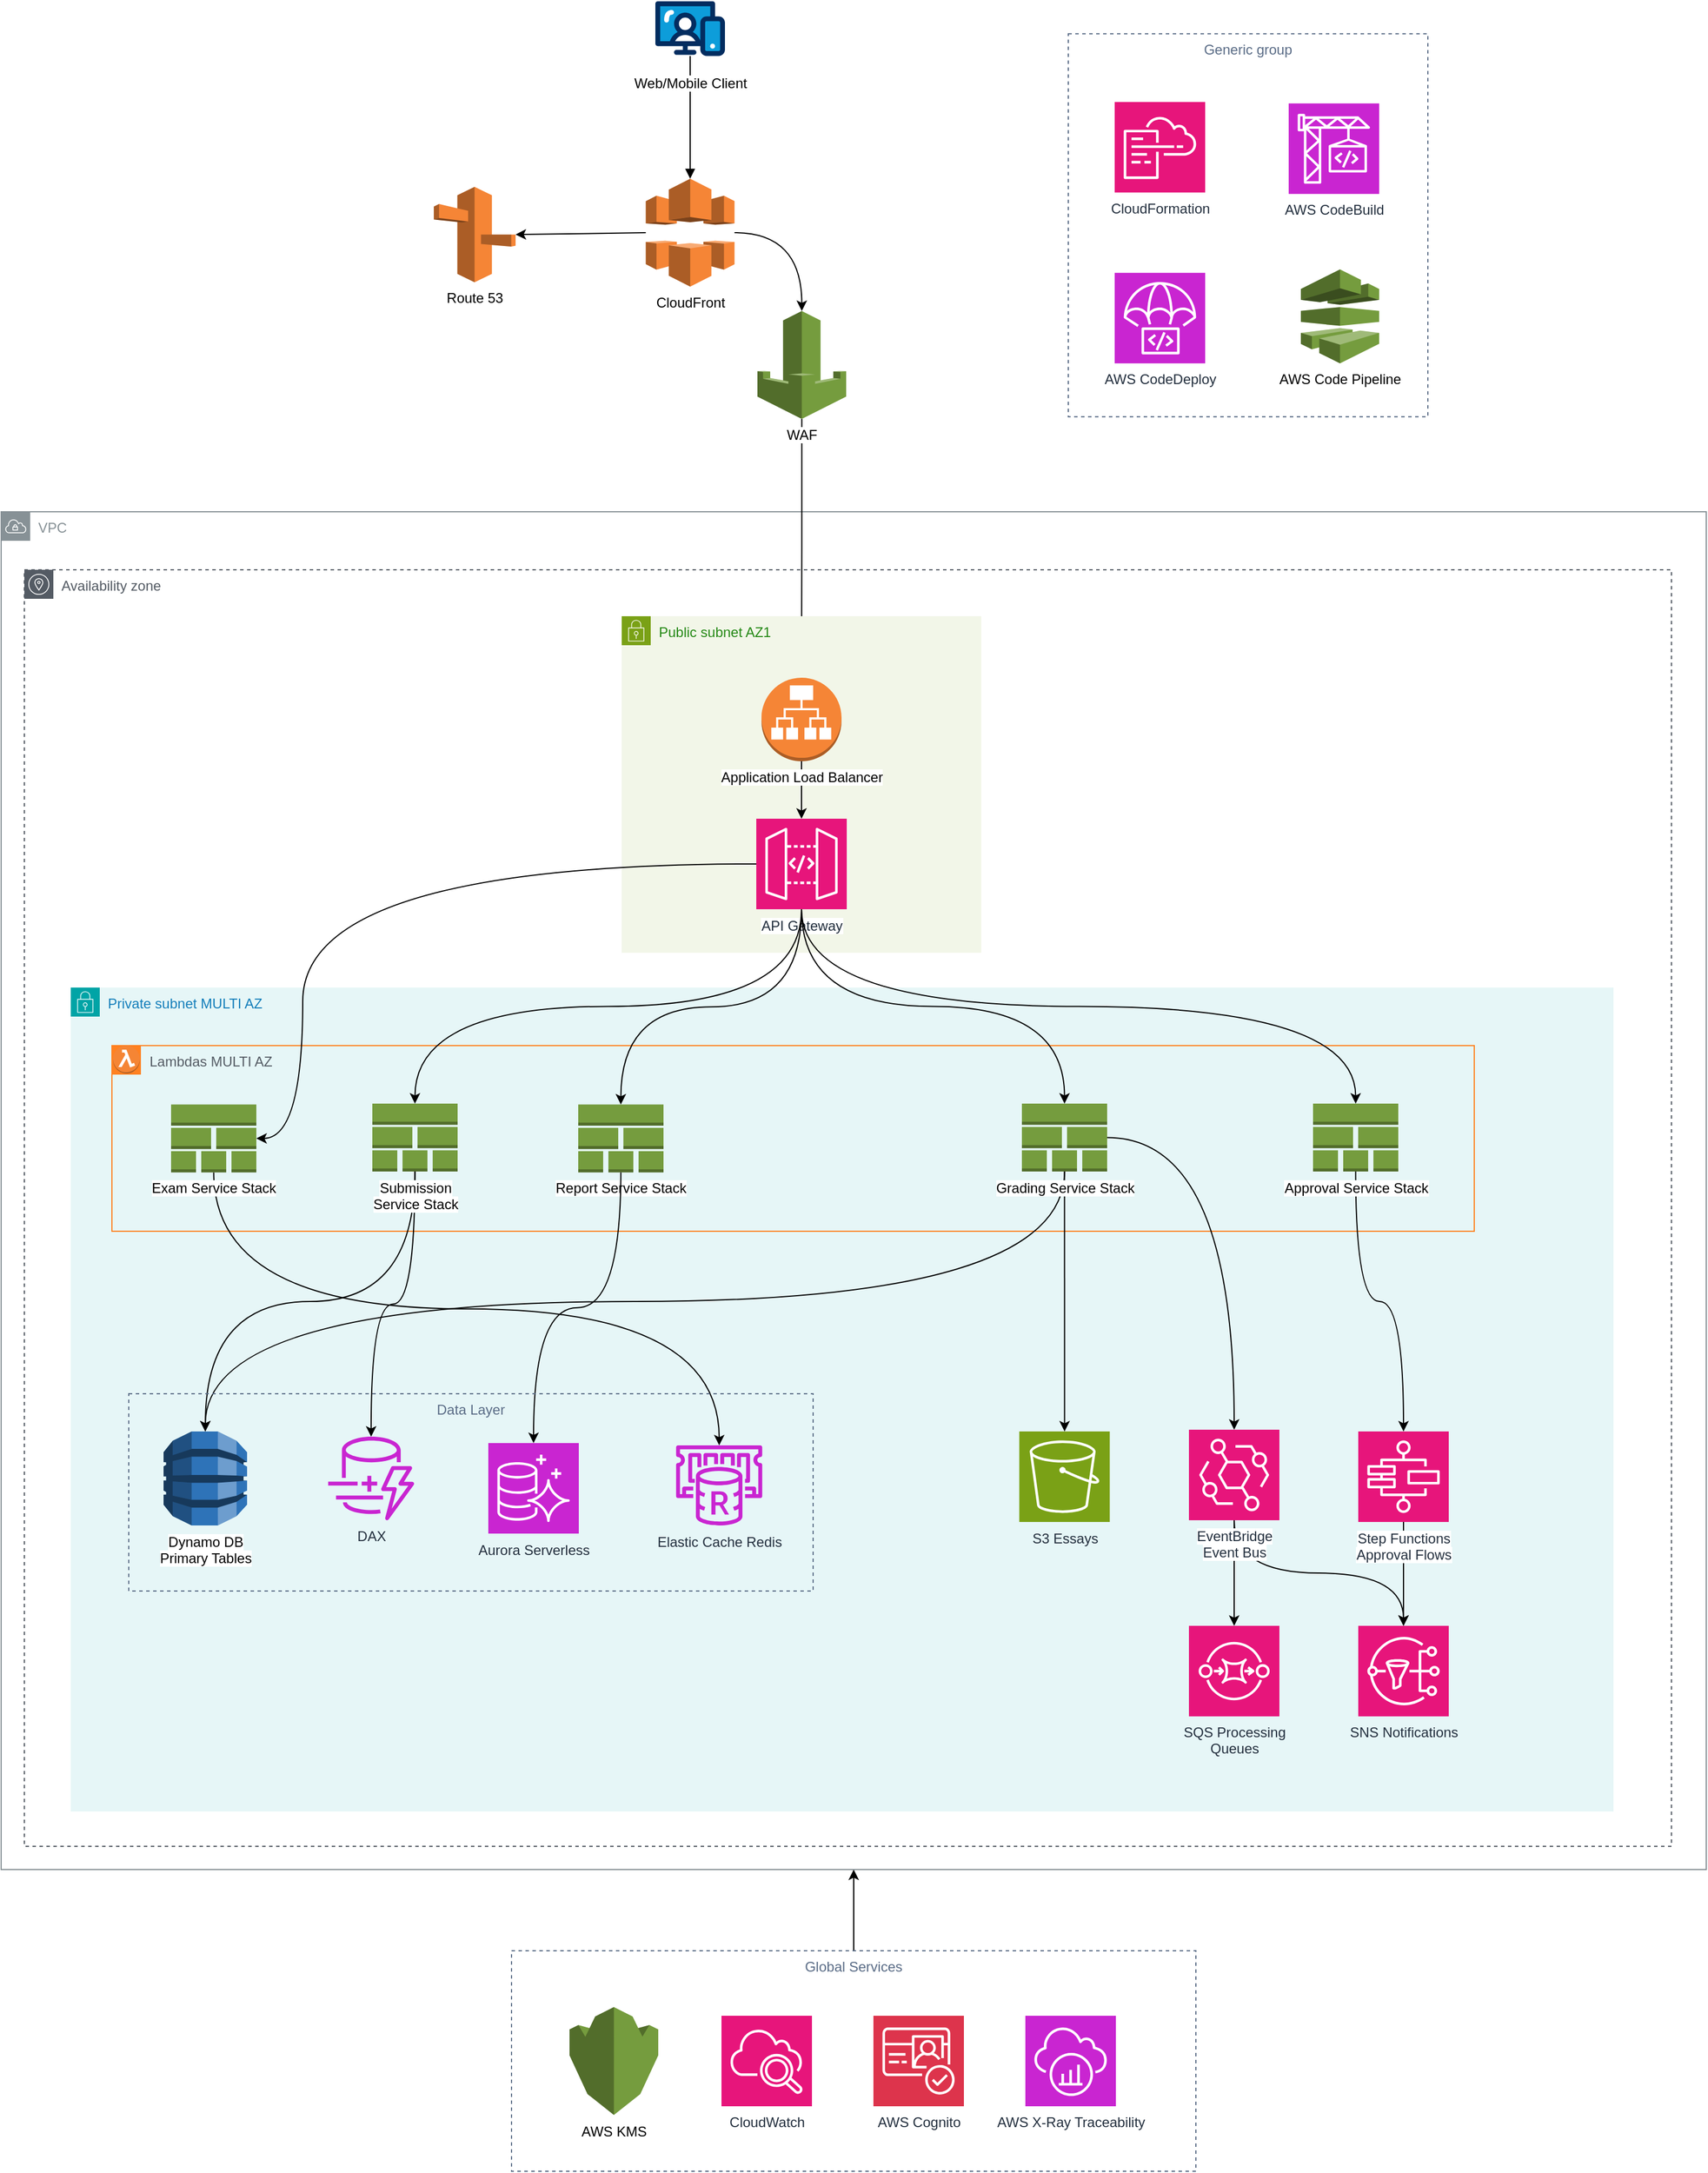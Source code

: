 <mxfile version="27.0.6">
  <diagram name="Page-1" id="3IrKZGFV85FHLWDHeeNG">
    <mxGraphModel dx="672" dy="4208" grid="1" gridSize="10" guides="1" tooltips="1" connect="1" arrows="1" fold="1" page="1" pageScale="1" pageWidth="850" pageHeight="1100" math="0" shadow="0">
      <root>
        <mxCell id="0" />
        <mxCell id="1" parent="0" />
        <mxCell id="6ShvCVrxhN3yHhBj6IKV-295" style="edgeStyle=orthogonalEdgeStyle;rounded=0;orthogonalLoop=1;jettySize=auto;html=1;" parent="1" source="6ShvCVrxhN3yHhBj6IKV-291" target="PFQK3OeCvjsCJ8raLKdh-142" edge="1">
          <mxGeometry relative="1" as="geometry" />
        </mxCell>
        <mxCell id="6ShvCVrxhN3yHhBj6IKV-291" value="Global Services" style="fillColor=none;strokeColor=#5A6C86;dashed=1;verticalAlign=top;fontStyle=0;fontColor=#5A6C86;whiteSpace=wrap;html=1;" parent="1" vertex="1">
          <mxGeometry x="3960" y="730" width="590" height="190" as="geometry" />
        </mxCell>
        <mxCell id="PFQK3OeCvjsCJ8raLKdh-142" value="VPC" style="sketch=0;outlineConnect=0;gradientColor=none;html=1;whiteSpace=wrap;fontSize=12;fontStyle=0;shape=mxgraph.aws4.group;grIcon=mxgraph.aws4.group_vpc;strokeColor=#879196;fillColor=none;verticalAlign=top;align=left;spacingLeft=30;fontColor=#879196;dashed=0;" parent="1" vertex="1">
          <mxGeometry x="3520" y="-510" width="1470" height="1170" as="geometry" />
        </mxCell>
        <mxCell id="PFQK3OeCvjsCJ8raLKdh-133" value="" style="curved=1;startArrow=none;endArrow=block;entryX=0.5;entryY=0;rounded=0;" parent="1" source="PFQK3OeCvjsCJ8raLKdh-134" edge="1">
          <mxGeometry relative="1" as="geometry">
            <Array as="points" />
            <mxPoint x="4114" y="-1053" as="sourcePoint" />
            <mxPoint x="4114" y="-797" as="targetPoint" />
          </mxGeometry>
        </mxCell>
        <mxCell id="PFQK3OeCvjsCJ8raLKdh-134" value="&lt;span style=&quot;background-color: light-dark(#ffffff, var(--ge-dark-color, #121212));&quot;&gt;Web/Mobile Client&lt;/span&gt;" style="verticalLabelPosition=bottom;aspect=fixed;html=1;shape=mxgraph.salesforce.web;" parent="1" vertex="1">
          <mxGeometry x="4084" y="-950" width="60" height="47.4" as="geometry" />
        </mxCell>
        <mxCell id="PFQK3OeCvjsCJ8raLKdh-135" value="CloudFront" style="outlineConnect=0;dashed=0;verticalLabelPosition=bottom;verticalAlign=top;align=center;html=1;shape=mxgraph.aws3.cloudfront;fillColor=#F58536;gradientColor=none;" parent="1" vertex="1">
          <mxGeometry x="4075.75" y="-797" width="76.5" height="93" as="geometry" />
        </mxCell>
        <mxCell id="PFQK3OeCvjsCJ8raLKdh-136" value="Route 53" style="outlineConnect=0;dashed=0;verticalLabelPosition=bottom;verticalAlign=top;align=center;html=1;shape=mxgraph.aws3.route_53;fillColor=#F58536;gradientColor=none;" parent="1" vertex="1">
          <mxGeometry x="3893" y="-790" width="70.5" height="82.25" as="geometry" />
        </mxCell>
        <mxCell id="PFQK3OeCvjsCJ8raLKdh-137" style="rounded=0;orthogonalLoop=1;jettySize=auto;html=1;exitX=0;exitY=0.5;exitDx=0;exitDy=0;exitPerimeter=0;entryX=1;entryY=0.5;entryDx=0;entryDy=0;entryPerimeter=0;" parent="1" source="PFQK3OeCvjsCJ8raLKdh-135" target="PFQK3OeCvjsCJ8raLKdh-136" edge="1">
          <mxGeometry relative="1" as="geometry" />
        </mxCell>
        <mxCell id="o5coTk0i1I7zDZ-_VE9M-220" style="edgeStyle=orthogonalEdgeStyle;rounded=0;orthogonalLoop=1;jettySize=auto;html=1;" edge="1" parent="1" source="PFQK3OeCvjsCJ8raLKdh-138" target="PFQK3OeCvjsCJ8raLKdh-151">
          <mxGeometry relative="1" as="geometry" />
        </mxCell>
        <mxCell id="PFQK3OeCvjsCJ8raLKdh-138" value="&lt;span style=&quot;background-color: light-dark(#ffffff, var(--ge-dark-color, #121212));&quot;&gt;WAF&lt;/span&gt;" style="outlineConnect=0;dashed=0;verticalLabelPosition=bottom;verticalAlign=top;align=center;html=1;shape=mxgraph.aws3.waf;fillColor=#759C3E;gradientColor=none;" parent="1" vertex="1">
          <mxGeometry x="4172" y="-683" width="76.5" height="93" as="geometry" />
        </mxCell>
        <mxCell id="PFQK3OeCvjsCJ8raLKdh-143" value="Availability zone" style="sketch=0;outlineConnect=0;gradientColor=none;html=1;whiteSpace=wrap;fontSize=12;fontStyle=0;shape=mxgraph.aws4.group;grIcon=mxgraph.aws4.group_availability_zone;strokeColor=#545B64;fillColor=none;verticalAlign=top;align=left;spacingLeft=30;fontColor=#545B64;dashed=1;" parent="1" vertex="1">
          <mxGeometry x="3540" y="-460" width="1420" height="1100" as="geometry" />
        </mxCell>
        <mxCell id="PFQK3OeCvjsCJ8raLKdh-139" style="edgeStyle=orthogonalEdgeStyle;rounded=0;orthogonalLoop=1;jettySize=auto;html=1;entryX=0.5;entryY=0;entryDx=0;entryDy=0;entryPerimeter=0;curved=1;" parent="1" source="PFQK3OeCvjsCJ8raLKdh-135" target="PFQK3OeCvjsCJ8raLKdh-138" edge="1">
          <mxGeometry relative="1" as="geometry" />
        </mxCell>
        <mxCell id="PFQK3OeCvjsCJ8raLKdh-144" value="Public subnet AZ1" style="points=[[0,0],[0.25,0],[0.5,0],[0.75,0],[1,0],[1,0.25],[1,0.5],[1,0.75],[1,1],[0.75,1],[0.5,1],[0.25,1],[0,1],[0,0.75],[0,0.5],[0,0.25]];outlineConnect=0;gradientColor=none;html=1;whiteSpace=wrap;fontSize=12;fontStyle=0;container=1;pointerEvents=0;collapsible=0;recursiveResize=0;shape=mxgraph.aws4.group;grIcon=mxgraph.aws4.group_security_group;grStroke=0;strokeColor=#7AA116;fillColor=#F2F6E8;verticalAlign=top;align=left;spacingLeft=30;fontColor=#248814;dashed=0;" parent="1" vertex="1">
          <mxGeometry x="4055" y="-420" width="310" height="290" as="geometry" />
        </mxCell>
        <mxCell id="o5coTk0i1I7zDZ-_VE9M-202" value="" style="edgeStyle=orthogonalEdgeStyle;rounded=0;orthogonalLoop=1;jettySize=auto;html=1;" edge="1" parent="PFQK3OeCvjsCJ8raLKdh-144" source="PFQK3OeCvjsCJ8raLKdh-151" target="6ShvCVrxhN3yHhBj6IKV-9">
          <mxGeometry relative="1" as="geometry" />
        </mxCell>
        <mxCell id="PFQK3OeCvjsCJ8raLKdh-151" value="&lt;span style=&quot;background-color: light-dark(#ffffff, var(--ge-dark-color, #121212));&quot;&gt;Application Load Balancer&lt;/span&gt;" style="outlineConnect=0;dashed=0;verticalLabelPosition=bottom;verticalAlign=top;align=center;html=1;shape=mxgraph.aws3.application_load_balancer;fillColor=#F58536;gradientColor=none;" parent="PFQK3OeCvjsCJ8raLKdh-144" vertex="1">
          <mxGeometry x="120.5" y="53" width="69" height="72" as="geometry" />
        </mxCell>
        <mxCell id="6ShvCVrxhN3yHhBj6IKV-9" value="&lt;span style=&quot;background-color: rgb(255, 255, 255);&quot;&gt;API Gateway&lt;/span&gt;" style="sketch=0;points=[[0,0,0],[0.25,0,0],[0.5,0,0],[0.75,0,0],[1,0,0],[0,1,0],[0.25,1,0],[0.5,1,0],[0.75,1,0],[1,1,0],[0,0.25,0],[0,0.5,0],[0,0.75,0],[1,0.25,0],[1,0.5,0],[1,0.75,0]];outlineConnect=0;fontColor=#232F3E;fillColor=#E7157B;strokeColor=#ffffff;dashed=0;verticalLabelPosition=bottom;verticalAlign=top;align=center;html=1;fontSize=12;fontStyle=0;aspect=fixed;shape=mxgraph.aws4.resourceIcon;resIcon=mxgraph.aws4.api_gateway;" parent="PFQK3OeCvjsCJ8raLKdh-144" vertex="1">
          <mxGeometry x="116" y="174.5" width="78" height="78" as="geometry" />
        </mxCell>
        <mxCell id="PFQK3OeCvjsCJ8raLKdh-146" value="Private subnet MULTI AZ" style="points=[[0,0],[0.25,0],[0.5,0],[0.75,0],[1,0],[1,0.25],[1,0.5],[1,0.75],[1,1],[0.75,1],[0.5,1],[0.25,1],[0,1],[0,0.75],[0,0.5],[0,0.25]];outlineConnect=0;gradientColor=none;html=1;whiteSpace=wrap;fontSize=12;fontStyle=0;container=1;pointerEvents=0;collapsible=0;recursiveResize=0;shape=mxgraph.aws4.group;grIcon=mxgraph.aws4.group_security_group;grStroke=0;strokeColor=#00A4A6;fillColor=#E6F6F7;verticalAlign=top;align=left;spacingLeft=30;fontColor=#147EBA;dashed=0;" parent="1" vertex="1">
          <mxGeometry x="3580" y="-100" width="1330" height="710" as="geometry" />
        </mxCell>
        <mxCell id="o5coTk0i1I7zDZ-_VE9M-216" style="edgeStyle=orthogonalEdgeStyle;rounded=0;orthogonalLoop=1;jettySize=auto;html=1;entryX=0.5;entryY=0;entryDx=0;entryDy=0;entryPerimeter=0;exitX=0.5;exitY=1;exitDx=0;exitDy=0;exitPerimeter=0;curved=1;" edge="1" parent="PFQK3OeCvjsCJ8raLKdh-146" source="6ShvCVrxhN3yHhBj6IKV-7" target="6ShvCVrxhN3yHhBj6IKV-17">
          <mxGeometry relative="1" as="geometry" />
        </mxCell>
        <mxCell id="6ShvCVrxhN3yHhBj6IKV-17" value="SNS Notifications" style="sketch=0;points=[[0,0,0],[0.25,0,0],[0.5,0,0],[0.75,0,0],[1,0,0],[0,1,0],[0.25,1,0],[0.5,1,0],[0.75,1,0],[1,1,0],[0,0.25,0],[0,0.5,0],[0,0.75,0],[1,0.25,0],[1,0.5,0],[1,0.75,0]];outlineConnect=0;fontColor=#232F3E;fillColor=#E7157B;strokeColor=#ffffff;dashed=0;verticalLabelPosition=bottom;verticalAlign=top;align=center;html=1;fontSize=12;fontStyle=0;aspect=fixed;shape=mxgraph.aws4.resourceIcon;resIcon=mxgraph.aws4.sns;" parent="PFQK3OeCvjsCJ8raLKdh-146" vertex="1">
          <mxGeometry x="1110" y="550" width="78" height="78" as="geometry" />
        </mxCell>
        <mxCell id="6ShvCVrxhN3yHhBj6IKV-21" value="SQS Processing&lt;br&gt;Queues" style="sketch=0;points=[[0,0,0],[0.25,0,0],[0.5,0,0],[0.75,0,0],[1,0,0],[0,1,0],[0.25,1,0],[0.5,1,0],[0.75,1,0],[1,1,0],[0,0.25,0],[0,0.5,0],[0,0.75,0],[1,0.25,0],[1,0.5,0],[1,0.75,0]];outlineConnect=0;fontColor=#232F3E;fillColor=#E7157B;strokeColor=#ffffff;dashed=0;verticalLabelPosition=bottom;verticalAlign=top;align=center;html=1;fontSize=12;fontStyle=0;aspect=fixed;shape=mxgraph.aws4.resourceIcon;resIcon=mxgraph.aws4.sqs;" parent="PFQK3OeCvjsCJ8raLKdh-146" vertex="1">
          <mxGeometry x="964" y="550" width="78" height="78" as="geometry" />
        </mxCell>
        <mxCell id="6ShvCVrxhN3yHhBj6IKV-5" value="S3 Essays" style="sketch=0;points=[[0,0,0],[0.25,0,0],[0.5,0,0],[0.75,0,0],[1,0,0],[0,1,0],[0.25,1,0],[0.5,1,0],[0.75,1,0],[1,1,0],[0,0.25,0],[0,0.5,0],[0,0.75,0],[1,0.25,0],[1,0.5,0],[1,0.75,0]];outlineConnect=0;fontColor=#232F3E;fillColor=#7AA116;strokeColor=#ffffff;dashed=0;verticalLabelPosition=bottom;verticalAlign=top;align=center;html=1;fontSize=12;fontStyle=0;aspect=fixed;shape=mxgraph.aws4.resourceIcon;resIcon=mxgraph.aws4.s3;" parent="PFQK3OeCvjsCJ8raLKdh-146" vertex="1">
          <mxGeometry x="817.75" y="382.5" width="78" height="78" as="geometry" />
        </mxCell>
        <mxCell id="6ShvCVrxhN3yHhBj6IKV-15" value="DAX" style="sketch=0;outlineConnect=0;fontColor=#232F3E;gradientColor=none;fillColor=#C925D1;strokeColor=none;dashed=0;verticalLabelPosition=bottom;verticalAlign=top;align=center;html=1;fontSize=12;fontStyle=0;aspect=fixed;pointerEvents=1;shape=mxgraph.aws4.dynamodb_dax;" parent="PFQK3OeCvjsCJ8raLKdh-146" vertex="1">
          <mxGeometry x="220" y="387" width="78" height="72" as="geometry" />
        </mxCell>
        <mxCell id="6ShvCVrxhN3yHhBj6IKV-6" value="&lt;span style=&quot;background-color: light-dark(#ffffff, var(--ge-dark-color, #121212));&quot;&gt;Dynamo DB&lt;br&gt;Primary Tables&lt;/span&gt;" style="outlineConnect=0;dashed=0;verticalLabelPosition=bottom;verticalAlign=top;align=center;html=1;shape=mxgraph.aws3.dynamo_db;fillColor=#2E73B8;gradientColor=none;" parent="PFQK3OeCvjsCJ8raLKdh-146" vertex="1">
          <mxGeometry x="80" y="382.5" width="72" height="81" as="geometry" />
        </mxCell>
        <mxCell id="o5coTk0i1I7zDZ-_VE9M-215" value="" style="edgeStyle=orthogonalEdgeStyle;rounded=0;orthogonalLoop=1;jettySize=auto;html=1;" edge="1" parent="PFQK3OeCvjsCJ8raLKdh-146" source="6ShvCVrxhN3yHhBj6IKV-7" target="6ShvCVrxhN3yHhBj6IKV-21">
          <mxGeometry relative="1" as="geometry" />
        </mxCell>
        <mxCell id="6ShvCVrxhN3yHhBj6IKV-23" value="Elastic Cache Redis" style="sketch=0;outlineConnect=0;fontColor=#232F3E;gradientColor=none;fillColor=#C925D1;strokeColor=none;dashed=0;verticalLabelPosition=bottom;verticalAlign=top;align=center;html=1;fontSize=12;fontStyle=0;aspect=fixed;pointerEvents=1;shape=mxgraph.aws4.elasticache_for_redis;" parent="PFQK3OeCvjsCJ8raLKdh-146" vertex="1">
          <mxGeometry x="520" y="394.5" width="78" height="69" as="geometry" />
        </mxCell>
        <mxCell id="6ShvCVrxhN3yHhBj6IKV-7" value="&lt;span style=&quot;background-color: light-dark(#ffffff, var(--ge-dark-color, #121212));&quot;&gt;EventBridge&lt;br&gt;Event Bus&lt;/span&gt;" style="sketch=0;points=[[0,0,0],[0.25,0,0],[0.5,0,0],[0.75,0,0],[1,0,0],[0,1,0],[0.25,1,0],[0.5,1,0],[0.75,1,0],[1,1,0],[0,0.25,0],[0,0.5,0],[0,0.75,0],[1,0.25,0],[1,0.5,0],[1,0.75,0]];outlineConnect=0;fontColor=#232F3E;fillColor=#E7157B;strokeColor=#ffffff;dashed=0;verticalLabelPosition=bottom;verticalAlign=top;align=center;html=1;fontSize=12;fontStyle=0;aspect=fixed;shape=mxgraph.aws4.resourceIcon;resIcon=mxgraph.aws4.eventbridge;" parent="PFQK3OeCvjsCJ8raLKdh-146" vertex="1">
          <mxGeometry x="964" y="381" width="78" height="78" as="geometry" />
        </mxCell>
        <mxCell id="o5coTk0i1I7zDZ-_VE9M-214" value="" style="edgeStyle=orthogonalEdgeStyle;rounded=0;orthogonalLoop=1;jettySize=auto;html=1;" edge="1" parent="PFQK3OeCvjsCJ8raLKdh-146" source="6ShvCVrxhN3yHhBj6IKV-8" target="6ShvCVrxhN3yHhBj6IKV-17">
          <mxGeometry relative="1" as="geometry" />
        </mxCell>
        <mxCell id="6ShvCVrxhN3yHhBj6IKV-8" value="&lt;span style=&quot;background-color: light-dark(#ffffff, var(--ge-dark-color, #121212));&quot;&gt;Step Functions&lt;br&gt;Approval Flows&lt;/span&gt;" style="sketch=0;points=[[0,0,0],[0.25,0,0],[0.5,0,0],[0.75,0,0],[1,0,0],[0,1,0],[0.25,1,0],[0.5,1,0],[0.75,1,0],[1,1,0],[0,0.25,0],[0,0.5,0],[0,0.75,0],[1,0.25,0],[1,0.5,0],[1,0.75,0]];outlineConnect=0;fontColor=#232F3E;fillColor=#E7157B;strokeColor=#ffffff;dashed=0;verticalLabelPosition=bottom;verticalAlign=top;align=center;html=1;fontSize=12;fontStyle=0;aspect=fixed;shape=mxgraph.aws4.resourceIcon;resIcon=mxgraph.aws4.step_functions;" parent="PFQK3OeCvjsCJ8raLKdh-146" vertex="1">
          <mxGeometry x="1110" y="382.5" width="78" height="78" as="geometry" />
        </mxCell>
        <mxCell id="PFQK3OeCvjsCJ8raLKdh-153" value="Lambdas MULTI AZ" style="sketch=0;outlineConnect=0;gradientColor=none;html=1;whiteSpace=wrap;fontSize=12;fontStyle=0;shape=mxgraph.aws4.group;grIcon=mxgraph.aws4.group_aws_step_functions_workflow;strokeColor=#FF8121;fillColor=none;verticalAlign=top;align=left;spacingLeft=30;fontColor=#545B64;dashed=0;" parent="1" vertex="1">
          <mxGeometry x="3615.5" y="-50" width="1174.5" height="160" as="geometry" />
        </mxCell>
        <mxCell id="PFQK3OeCvjsCJ8raLKdh-154" value="" style="outlineConnect=0;dashed=0;verticalLabelPosition=bottom;verticalAlign=top;align=center;html=1;shape=mxgraph.aws3.lambda_function;fillColor=#F58534;gradientColor=none;" parent="1" vertex="1">
          <mxGeometry x="3616.5" y="-50" width="23" height="24" as="geometry" />
        </mxCell>
        <mxCell id="6ShvCVrxhN3yHhBj6IKV-3" value="Aurora Serverless" style="sketch=0;points=[[0,0,0],[0.25,0,0],[0.5,0,0],[0.75,0,0],[1,0,0],[0,1,0],[0.25,1,0],[0.5,1,0],[0.75,1,0],[1,1,0],[0,0.25,0],[0,0.5,0],[0,0.75,0],[1,0.25,0],[1,0.5,0],[1,0.75,0]];outlineConnect=0;fontColor=#232F3E;fillColor=#C925D1;strokeColor=#ffffff;dashed=0;verticalLabelPosition=bottom;verticalAlign=top;align=center;html=1;fontSize=12;fontStyle=0;aspect=fixed;shape=mxgraph.aws4.resourceIcon;resIcon=mxgraph.aws4.aurora;" parent="1" vertex="1">
          <mxGeometry x="3940" y="292.5" width="78" height="78" as="geometry" />
        </mxCell>
        <mxCell id="o5coTk0i1I7zDZ-_VE9M-205" style="edgeStyle=orthogonalEdgeStyle;rounded=0;orthogonalLoop=1;jettySize=auto;html=1;exitX=0.5;exitY=1;exitDx=0;exitDy=0;exitPerimeter=0;curved=1;" edge="1" parent="1" source="6ShvCVrxhN3yHhBj6IKV-25" target="6ShvCVrxhN3yHhBj6IKV-23">
          <mxGeometry relative="1" as="geometry" />
        </mxCell>
        <mxCell id="6ShvCVrxhN3yHhBj6IKV-25" value="&lt;span style=&quot;background-color: light-dark(#ffffff, var(--ge-dark-color, #121212));&quot;&gt;Exam Service Stack&lt;/span&gt;" style="outlineConnect=0;dashed=0;verticalLabelPosition=bottom;verticalAlign=top;align=center;html=1;shape=mxgraph.aws3.stack_aws_cloudformation;fillColor=#759C3E;gradientColor=none;" parent="1" vertex="1">
          <mxGeometry x="3666.5" y="0.75" width="73.5" height="58.5" as="geometry" />
        </mxCell>
        <mxCell id="6ShvCVrxhN3yHhBj6IKV-26" value="&lt;span style=&quot;background-color: light-dark(#ffffff, var(--ge-dark-color, #121212));&quot;&gt;Report Service Stack&lt;/span&gt;" style="outlineConnect=0;dashed=0;verticalLabelPosition=bottom;verticalAlign=top;align=center;html=1;shape=mxgraph.aws3.stack_aws_cloudformation;fillColor=#759C3E;gradientColor=none;" parent="1" vertex="1">
          <mxGeometry x="4017.5" y="0.75" width="73.5" height="58.5" as="geometry" />
        </mxCell>
        <mxCell id="6ShvCVrxhN3yHhBj6IKV-36" value="CloudFormation" style="sketch=0;points=[[0,0,0],[0.25,0,0],[0.5,0,0],[0.75,0,0],[1,0,0],[0,1,0],[0.25,1,0],[0.5,1,0],[0.75,1,0],[1,1,0],[0,0.25,0],[0,0.5,0],[0,0.75,0],[1,0.25,0],[1,0.5,0],[1,0.75,0]];points=[[0,0,0],[0.25,0,0],[0.5,0,0],[0.75,0,0],[1,0,0],[0,1,0],[0.25,1,0],[0.5,1,0],[0.75,1,0],[1,1,0],[0,0.25,0],[0,0.5,0],[0,0.75,0],[1,0.25,0],[1,0.5,0],[1,0.75,0]];outlineConnect=0;fontColor=#232F3E;fillColor=#E7157B;strokeColor=#ffffff;dashed=0;verticalLabelPosition=bottom;verticalAlign=top;align=center;html=1;fontSize=12;fontStyle=0;aspect=fixed;shape=mxgraph.aws4.resourceIcon;resIcon=mxgraph.aws4.cloudformation;" parent="1" vertex="1">
          <mxGeometry x="4480" y="-863.07" width="78" height="78" as="geometry" />
        </mxCell>
        <mxCell id="6ShvCVrxhN3yHhBj6IKV-37" value="AWS Code Pipeline" style="outlineConnect=0;dashed=0;verticalLabelPosition=bottom;verticalAlign=top;align=center;html=1;shape=mxgraph.aws3.codepipeline;fillColor=#759C3E;gradientColor=none;" parent="1" vertex="1">
          <mxGeometry x="4640.5" y="-718.82" width="67.5" height="81" as="geometry" />
        </mxCell>
        <mxCell id="6ShvCVrxhN3yHhBj6IKV-38" value="AWS CodeBuild" style="sketch=0;points=[[0,0,0],[0.25,0,0],[0.5,0,0],[0.75,0,0],[1,0,0],[0,1,0],[0.25,1,0],[0.5,1,0],[0.75,1,0],[1,1,0],[0,0.25,0],[0,0.5,0],[0,0.75,0],[1,0.25,0],[1,0.5,0],[1,0.75,0]];outlineConnect=0;fontColor=#232F3E;fillColor=#C925D1;strokeColor=#ffffff;dashed=0;verticalLabelPosition=bottom;verticalAlign=top;align=center;html=1;fontSize=12;fontStyle=0;aspect=fixed;shape=mxgraph.aws4.resourceIcon;resIcon=mxgraph.aws4.codebuild;" parent="1" vertex="1">
          <mxGeometry x="4630" y="-861.82" width="78" height="78" as="geometry" />
        </mxCell>
        <mxCell id="6ShvCVrxhN3yHhBj6IKV-39" value="AWS CodeDeploy" style="sketch=0;points=[[0,0,0],[0.25,0,0],[0.5,0,0],[0.75,0,0],[1,0,0],[0,1,0],[0.25,1,0],[0.5,1,0],[0.75,1,0],[1,1,0],[0,0.25,0],[0,0.5,0],[0,0.75,0],[1,0.25,0],[1,0.5,0],[1,0.75,0]];outlineConnect=0;fontColor=#232F3E;fillColor=#C925D1;strokeColor=#ffffff;dashed=0;verticalLabelPosition=bottom;verticalAlign=top;align=center;html=1;fontSize=12;fontStyle=0;aspect=fixed;shape=mxgraph.aws4.resourceIcon;resIcon=mxgraph.aws4.codedeploy;" parent="1" vertex="1">
          <mxGeometry x="4480" y="-715.82" width="78" height="78" as="geometry" />
        </mxCell>
        <mxCell id="6ShvCVrxhN3yHhBj6IKV-41" value="Generic group" style="fillColor=none;strokeColor=#5A6C86;dashed=1;verticalAlign=top;fontStyle=0;fontColor=#5A6C86;whiteSpace=wrap;html=1;" parent="1" vertex="1">
          <mxGeometry x="4440" y="-921.82" width="310" height="330" as="geometry" />
        </mxCell>
        <mxCell id="6ShvCVrxhN3yHhBj6IKV-42" style="edgeStyle=orthogonalEdgeStyle;rounded=0;orthogonalLoop=1;jettySize=auto;html=1;exitX=0.5;exitY=1;exitDx=0;exitDy=0;" parent="1" source="6ShvCVrxhN3yHhBj6IKV-41" target="6ShvCVrxhN3yHhBj6IKV-41" edge="1">
          <mxGeometry relative="1" as="geometry" />
        </mxCell>
        <mxCell id="byFATcruyRxLMcjo6OE4-14" value="AWS X-Ray Traceability" style="sketch=0;points=[[0,0,0],[0.25,0,0],[0.5,0,0],[0.75,0,0],[1,0,0],[0,1,0],[0.25,1,0],[0.5,1,0],[0.75,1,0],[1,1,0],[0,0.25,0],[0,0.5,0],[0,0.75,0],[1,0.25,0],[1,0.5,0],[1,0.75,0]];outlineConnect=0;fontColor=#232F3E;fillColor=#C925D1;strokeColor=#ffffff;dashed=0;verticalLabelPosition=bottom;verticalAlign=top;align=center;html=1;fontSize=12;fontStyle=0;aspect=fixed;shape=mxgraph.aws4.resourceIcon;resIcon=mxgraph.aws4.xray;" parent="1" vertex="1">
          <mxGeometry x="4403" y="786" width="78" height="78" as="geometry" />
        </mxCell>
        <mxCell id="byFATcruyRxLMcjo6OE4-15" value="AWS KMS" style="outlineConnect=0;dashed=0;verticalLabelPosition=bottom;verticalAlign=top;align=center;html=1;shape=mxgraph.aws3.kms;fillColor=#759C3E;gradientColor=none;" parent="1" vertex="1">
          <mxGeometry x="4010" y="778.5" width="76.5" height="93" as="geometry" />
        </mxCell>
        <mxCell id="6ShvCVrxhN3yHhBj6IKV-292" value="CloudWatch" style="sketch=0;points=[[0,0,0],[0.25,0,0],[0.5,0,0],[0.75,0,0],[1,0,0],[0,1,0],[0.25,1,0],[0.5,1,0],[0.75,1,0],[1,1,0],[0,0.25,0],[0,0.5,0],[0,0.75,0],[1,0.25,0],[1,0.5,0],[1,0.75,0]];points=[[0,0,0],[0.25,0,0],[0.5,0,0],[0.75,0,0],[1,0,0],[0,1,0],[0.25,1,0],[0.5,1,0],[0.75,1,0],[1,1,0],[0,0.25,0],[0,0.5,0],[0,0.75,0],[1,0.25,0],[1,0.5,0],[1,0.75,0]];outlineConnect=0;fontColor=#232F3E;fillColor=#E7157B;strokeColor=#ffffff;dashed=0;verticalLabelPosition=bottom;verticalAlign=top;align=center;html=1;fontSize=12;fontStyle=0;aspect=fixed;shape=mxgraph.aws4.resourceIcon;resIcon=mxgraph.aws4.cloudwatch_2;" parent="1" vertex="1">
          <mxGeometry x="4141" y="786" width="78" height="78" as="geometry" />
        </mxCell>
        <mxCell id="6ShvCVrxhN3yHhBj6IKV-294" value="AWS Cognito" style="sketch=0;points=[[0,0,0],[0.25,0,0],[0.5,0,0],[0.75,0,0],[1,0,0],[0,1,0],[0.25,1,0],[0.5,1,0],[0.75,1,0],[1,1,0],[0,0.25,0],[0,0.5,0],[0,0.75,0],[1,0.25,0],[1,0.5,0],[1,0.75,0]];outlineConnect=0;fontColor=#232F3E;fillColor=#DD344C;strokeColor=#ffffff;dashed=0;verticalLabelPosition=bottom;verticalAlign=top;align=center;html=1;fontSize=12;fontStyle=0;aspect=fixed;shape=mxgraph.aws4.resourceIcon;resIcon=mxgraph.aws4.cognito;" parent="1" vertex="1">
          <mxGeometry x="4272" y="786" width="78" height="78" as="geometry" />
        </mxCell>
        <mxCell id="o5coTk0i1I7zDZ-_VE9M-207" style="edgeStyle=orthogonalEdgeStyle;rounded=0;orthogonalLoop=1;jettySize=auto;html=1;exitX=0.5;exitY=1;exitDx=0;exitDy=0;exitPerimeter=0;curved=1;" edge="1" parent="1" source="6ShvCVrxhN3yHhBj6IKV-27" target="6ShvCVrxhN3yHhBj6IKV-6">
          <mxGeometry relative="1" as="geometry" />
        </mxCell>
        <mxCell id="o5coTk0i1I7zDZ-_VE9M-208" style="edgeStyle=orthogonalEdgeStyle;rounded=0;orthogonalLoop=1;jettySize=auto;html=1;exitX=0.5;exitY=1;exitDx=0;exitDy=0;exitPerimeter=0;curved=1;" edge="1" parent="1" source="6ShvCVrxhN3yHhBj6IKV-27" target="6ShvCVrxhN3yHhBj6IKV-15">
          <mxGeometry relative="1" as="geometry" />
        </mxCell>
        <mxCell id="6ShvCVrxhN3yHhBj6IKV-27" value="&lt;span style=&quot;background-color: light-dark(#ffffff, var(--ge-dark-color, #121212));&quot;&gt;Submission&lt;br&gt;Service Stack&lt;/span&gt;" style="outlineConnect=0;dashed=0;verticalLabelPosition=bottom;verticalAlign=top;align=center;html=1;shape=mxgraph.aws3.stack_aws_cloudformation;fillColor=#759C3E;gradientColor=none;" parent="1" vertex="1">
          <mxGeometry x="3840" width="73.5" height="58.5" as="geometry" />
        </mxCell>
        <mxCell id="o5coTk0i1I7zDZ-_VE9M-211" style="edgeStyle=orthogonalEdgeStyle;rounded=0;orthogonalLoop=1;jettySize=auto;html=1;curved=1;" edge="1" parent="1" source="6ShvCVrxhN3yHhBj6IKV-29" target="6ShvCVrxhN3yHhBj6IKV-5">
          <mxGeometry relative="1" as="geometry" />
        </mxCell>
        <mxCell id="o5coTk0i1I7zDZ-_VE9M-212" style="edgeStyle=orthogonalEdgeStyle;rounded=0;orthogonalLoop=1;jettySize=auto;html=1;curved=1;" edge="1" parent="1" source="6ShvCVrxhN3yHhBj6IKV-29" target="6ShvCVrxhN3yHhBj6IKV-7">
          <mxGeometry relative="1" as="geometry" />
        </mxCell>
        <mxCell id="o5coTk0i1I7zDZ-_VE9M-209" style="edgeStyle=orthogonalEdgeStyle;rounded=0;orthogonalLoop=1;jettySize=auto;html=1;entryX=0.5;entryY=0;entryDx=0;entryDy=0;entryPerimeter=0;curved=1;" edge="1" parent="1" source="6ShvCVrxhN3yHhBj6IKV-26" target="6ShvCVrxhN3yHhBj6IKV-3">
          <mxGeometry relative="1" as="geometry" />
        </mxCell>
        <mxCell id="o5coTk0i1I7zDZ-_VE9M-210" style="edgeStyle=orthogonalEdgeStyle;rounded=0;orthogonalLoop=1;jettySize=auto;html=1;entryX=0.5;entryY=0;entryDx=0;entryDy=0;entryPerimeter=0;exitX=0.5;exitY=1;exitDx=0;exitDy=0;exitPerimeter=0;curved=1;" edge="1" parent="1" source="6ShvCVrxhN3yHhBj6IKV-29" target="6ShvCVrxhN3yHhBj6IKV-6">
          <mxGeometry relative="1" as="geometry" />
        </mxCell>
        <mxCell id="o5coTk0i1I7zDZ-_VE9M-213" style="edgeStyle=orthogonalEdgeStyle;rounded=0;orthogonalLoop=1;jettySize=auto;html=1;entryX=0.5;entryY=0;entryDx=0;entryDy=0;entryPerimeter=0;curved=1;" edge="1" parent="1" source="6ShvCVrxhN3yHhBj6IKV-28" target="6ShvCVrxhN3yHhBj6IKV-8">
          <mxGeometry relative="1" as="geometry" />
        </mxCell>
        <mxCell id="o5coTk0i1I7zDZ-_VE9M-217" value="Data Layer" style="fillColor=none;strokeColor=#5A6C86;dashed=1;verticalAlign=top;fontStyle=0;fontColor=#5A6C86;whiteSpace=wrap;html=1;" vertex="1" parent="1">
          <mxGeometry x="3630" y="250" width="590" height="170" as="geometry" />
        </mxCell>
        <mxCell id="6ShvCVrxhN3yHhBj6IKV-29" value="&lt;span style=&quot;background-color: light-dark(#ffffff, var(--ge-dark-color, #121212));&quot;&gt;Grading Service Stack&lt;/span&gt;" style="outlineConnect=0;dashed=0;verticalLabelPosition=bottom;verticalAlign=top;align=center;html=1;shape=mxgraph.aws3.stack_aws_cloudformation;fillColor=#759C3E;gradientColor=none;" parent="1" vertex="1">
          <mxGeometry x="4400" width="73.5" height="58.5" as="geometry" />
        </mxCell>
        <mxCell id="6ShvCVrxhN3yHhBj6IKV-28" value="&lt;span style=&quot;background-color: light-dark(#ffffff, var(--ge-dark-color, #121212));&quot;&gt;Approval Service Stack&lt;/span&gt;" style="outlineConnect=0;dashed=0;verticalLabelPosition=bottom;verticalAlign=top;align=center;html=1;shape=mxgraph.aws3.stack_aws_cloudformation;fillColor=#759C3E;gradientColor=none;" parent="1" vertex="1">
          <mxGeometry x="4651" width="73.5" height="58.5" as="geometry" />
        </mxCell>
        <mxCell id="o5coTk0i1I7zDZ-_VE9M-222" style="edgeStyle=orthogonalEdgeStyle;rounded=0;orthogonalLoop=1;jettySize=auto;html=1;curved=1;" edge="1" parent="1" source="6ShvCVrxhN3yHhBj6IKV-9" target="6ShvCVrxhN3yHhBj6IKV-25">
          <mxGeometry relative="1" as="geometry">
            <Array as="points">
              <mxPoint x="3780" y="-207" />
              <mxPoint x="3780" y="30" />
            </Array>
          </mxGeometry>
        </mxCell>
        <mxCell id="o5coTk0i1I7zDZ-_VE9M-223" style="edgeStyle=orthogonalEdgeStyle;rounded=0;orthogonalLoop=1;jettySize=auto;html=1;entryX=0.5;entryY=0;entryDx=0;entryDy=0;entryPerimeter=0;exitX=0.5;exitY=1;exitDx=0;exitDy=0;exitPerimeter=0;curved=1;" edge="1" parent="1" source="6ShvCVrxhN3yHhBj6IKV-9" target="6ShvCVrxhN3yHhBj6IKV-27">
          <mxGeometry relative="1" as="geometry" />
        </mxCell>
        <mxCell id="o5coTk0i1I7zDZ-_VE9M-224" style="edgeStyle=orthogonalEdgeStyle;rounded=0;orthogonalLoop=1;jettySize=auto;html=1;exitX=0.5;exitY=1;exitDx=0;exitDy=0;exitPerimeter=0;curved=1;" edge="1" parent="1" source="6ShvCVrxhN3yHhBj6IKV-9" target="6ShvCVrxhN3yHhBj6IKV-26">
          <mxGeometry relative="1" as="geometry" />
        </mxCell>
        <mxCell id="o5coTk0i1I7zDZ-_VE9M-225" style="edgeStyle=orthogonalEdgeStyle;rounded=0;orthogonalLoop=1;jettySize=auto;html=1;exitX=0.5;exitY=1;exitDx=0;exitDy=0;exitPerimeter=0;curved=1;" edge="1" parent="1" source="6ShvCVrxhN3yHhBj6IKV-9" target="6ShvCVrxhN3yHhBj6IKV-29">
          <mxGeometry relative="1" as="geometry" />
        </mxCell>
        <mxCell id="o5coTk0i1I7zDZ-_VE9M-226" style="edgeStyle=orthogonalEdgeStyle;rounded=0;orthogonalLoop=1;jettySize=auto;html=1;entryX=0.5;entryY=0;entryDx=0;entryDy=0;entryPerimeter=0;exitX=0.5;exitY=1;exitDx=0;exitDy=0;exitPerimeter=0;curved=1;" edge="1" parent="1" source="6ShvCVrxhN3yHhBj6IKV-9" target="6ShvCVrxhN3yHhBj6IKV-28">
          <mxGeometry relative="1" as="geometry" />
        </mxCell>
      </root>
    </mxGraphModel>
  </diagram>
</mxfile>

